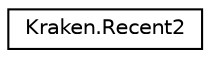 digraph "Graphical Class Hierarchy"
{
 // LATEX_PDF_SIZE
  edge [fontname="Helvetica",fontsize="10",labelfontname="Helvetica",labelfontsize="10"];
  node [fontname="Helvetica",fontsize="10",shape=record];
  rankdir="LR";
  Node0 [label="Kraken.Recent2",height=0.2,width=0.4,color="black", fillcolor="white", style="filled",URL="$class_kraken_1_1_recent2.html",tooltip=" "];
}
